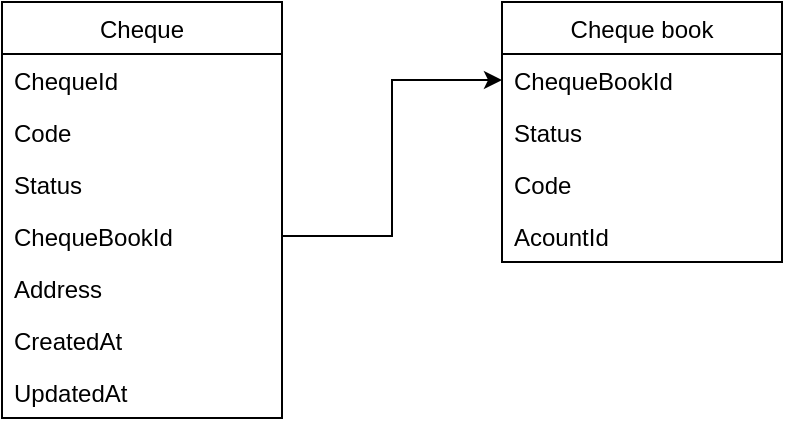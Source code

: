 <mxfile version="14.9.3" type="device"><diagram id="jxVna7wvhhqqYgi47uax" name="Page-1"><mxGraphModel dx="677" dy="378" grid="1" gridSize="10" guides="1" tooltips="1" connect="1" arrows="1" fold="1" page="1" pageScale="1" pageWidth="827" pageHeight="1169" math="0" shadow="0"><root><mxCell id="0"/><mxCell id="1" parent="0"/><mxCell id="ZDL4oC5uFqogLWG1WW1w-1" value="Cheque" style="swimlane;fontStyle=0;childLayout=stackLayout;horizontal=1;startSize=26;horizontalStack=0;resizeParent=1;resizeParentMax=0;resizeLast=0;collapsible=1;marginBottom=0;" vertex="1" parent="1"><mxGeometry x="120" y="108" width="140" height="208" as="geometry"/></mxCell><mxCell id="ZDL4oC5uFqogLWG1WW1w-2" value="ChequeId" style="text;strokeColor=none;fillColor=none;align=left;verticalAlign=top;spacingLeft=4;spacingRight=4;overflow=hidden;rotatable=0;points=[[0,0.5],[1,0.5]];portConstraint=eastwest;" vertex="1" parent="ZDL4oC5uFqogLWG1WW1w-1"><mxGeometry y="26" width="140" height="26" as="geometry"/></mxCell><mxCell id="ZDL4oC5uFqogLWG1WW1w-4" value="Code" style="text;strokeColor=none;fillColor=none;align=left;verticalAlign=top;spacingLeft=4;spacingRight=4;overflow=hidden;rotatable=0;points=[[0,0.5],[1,0.5]];portConstraint=eastwest;" vertex="1" parent="ZDL4oC5uFqogLWG1WW1w-1"><mxGeometry y="52" width="140" height="26" as="geometry"/></mxCell><mxCell id="ZDL4oC5uFqogLWG1WW1w-15" value="Status" style="text;strokeColor=none;fillColor=none;align=left;verticalAlign=top;spacingLeft=4;spacingRight=4;overflow=hidden;rotatable=0;points=[[0,0.5],[1,0.5]];portConstraint=eastwest;" vertex="1" parent="ZDL4oC5uFqogLWG1WW1w-1"><mxGeometry y="78" width="140" height="26" as="geometry"/></mxCell><mxCell id="ZDL4oC5uFqogLWG1WW1w-16" value="ChequeBookId" style="text;strokeColor=none;fillColor=none;align=left;verticalAlign=top;spacingLeft=4;spacingRight=4;overflow=hidden;rotatable=0;points=[[0,0.5],[1,0.5]];portConstraint=eastwest;" vertex="1" parent="ZDL4oC5uFqogLWG1WW1w-1"><mxGeometry y="104" width="140" height="26" as="geometry"/></mxCell><mxCell id="ZDL4oC5uFqogLWG1WW1w-10" value="Address" style="text;strokeColor=none;fillColor=none;align=left;verticalAlign=top;spacingLeft=4;spacingRight=4;overflow=hidden;rotatable=0;points=[[0,0.5],[1,0.5]];portConstraint=eastwest;" vertex="1" parent="ZDL4oC5uFqogLWG1WW1w-1"><mxGeometry y="130" width="140" height="26" as="geometry"/></mxCell><mxCell id="ZDL4oC5uFqogLWG1WW1w-17" value="CreatedAt" style="text;strokeColor=none;fillColor=none;align=left;verticalAlign=top;spacingLeft=4;spacingRight=4;overflow=hidden;rotatable=0;points=[[0,0.5],[1,0.5]];portConstraint=eastwest;" vertex="1" parent="ZDL4oC5uFqogLWG1WW1w-1"><mxGeometry y="156" width="140" height="26" as="geometry"/></mxCell><mxCell id="ZDL4oC5uFqogLWG1WW1w-18" value="UpdatedAt" style="text;strokeColor=none;fillColor=none;align=left;verticalAlign=top;spacingLeft=4;spacingRight=4;overflow=hidden;rotatable=0;points=[[0,0.5],[1,0.5]];portConstraint=eastwest;" vertex="1" parent="ZDL4oC5uFqogLWG1WW1w-1"><mxGeometry y="182" width="140" height="26" as="geometry"/></mxCell><mxCell id="ZDL4oC5uFqogLWG1WW1w-5" value="Cheque book" style="swimlane;fontStyle=0;childLayout=stackLayout;horizontal=1;startSize=26;horizontalStack=0;resizeParent=1;resizeParentMax=0;resizeLast=0;collapsible=1;marginBottom=0;" vertex="1" parent="1"><mxGeometry x="370" y="108" width="140" height="130" as="geometry"/></mxCell><mxCell id="ZDL4oC5uFqogLWG1WW1w-6" value="ChequeBookId" style="text;strokeColor=none;fillColor=none;align=left;verticalAlign=top;spacingLeft=4;spacingRight=4;overflow=hidden;rotatable=0;points=[[0,0.5],[1,0.5]];portConstraint=eastwest;" vertex="1" parent="ZDL4oC5uFqogLWG1WW1w-5"><mxGeometry y="26" width="140" height="26" as="geometry"/></mxCell><mxCell id="ZDL4oC5uFqogLWG1WW1w-20" value="Status" style="text;strokeColor=none;fillColor=none;align=left;verticalAlign=top;spacingLeft=4;spacingRight=4;overflow=hidden;rotatable=0;points=[[0,0.5],[1,0.5]];portConstraint=eastwest;" vertex="1" parent="ZDL4oC5uFqogLWG1WW1w-5"><mxGeometry y="52" width="140" height="26" as="geometry"/></mxCell><mxCell id="ZDL4oC5uFqogLWG1WW1w-8" value="Code" style="text;strokeColor=none;fillColor=none;align=left;verticalAlign=top;spacingLeft=4;spacingRight=4;overflow=hidden;rotatable=0;points=[[0,0.5],[1,0.5]];portConstraint=eastwest;" vertex="1" parent="ZDL4oC5uFqogLWG1WW1w-5"><mxGeometry y="78" width="140" height="26" as="geometry"/></mxCell><mxCell id="ZDL4oC5uFqogLWG1WW1w-21" value="AcountId" style="text;strokeColor=none;fillColor=none;align=left;verticalAlign=top;spacingLeft=4;spacingRight=4;overflow=hidden;rotatable=0;points=[[0,0.5],[1,0.5]];portConstraint=eastwest;" vertex="1" parent="ZDL4oC5uFqogLWG1WW1w-5"><mxGeometry y="104" width="140" height="26" as="geometry"/></mxCell><mxCell id="ZDL4oC5uFqogLWG1WW1w-23" style="edgeStyle=orthogonalEdgeStyle;rounded=0;orthogonalLoop=1;jettySize=auto;html=1;entryX=0;entryY=0.5;entryDx=0;entryDy=0;" edge="1" parent="1" source="ZDL4oC5uFqogLWG1WW1w-16" target="ZDL4oC5uFqogLWG1WW1w-6"><mxGeometry relative="1" as="geometry"/></mxCell></root></mxGraphModel></diagram></mxfile>